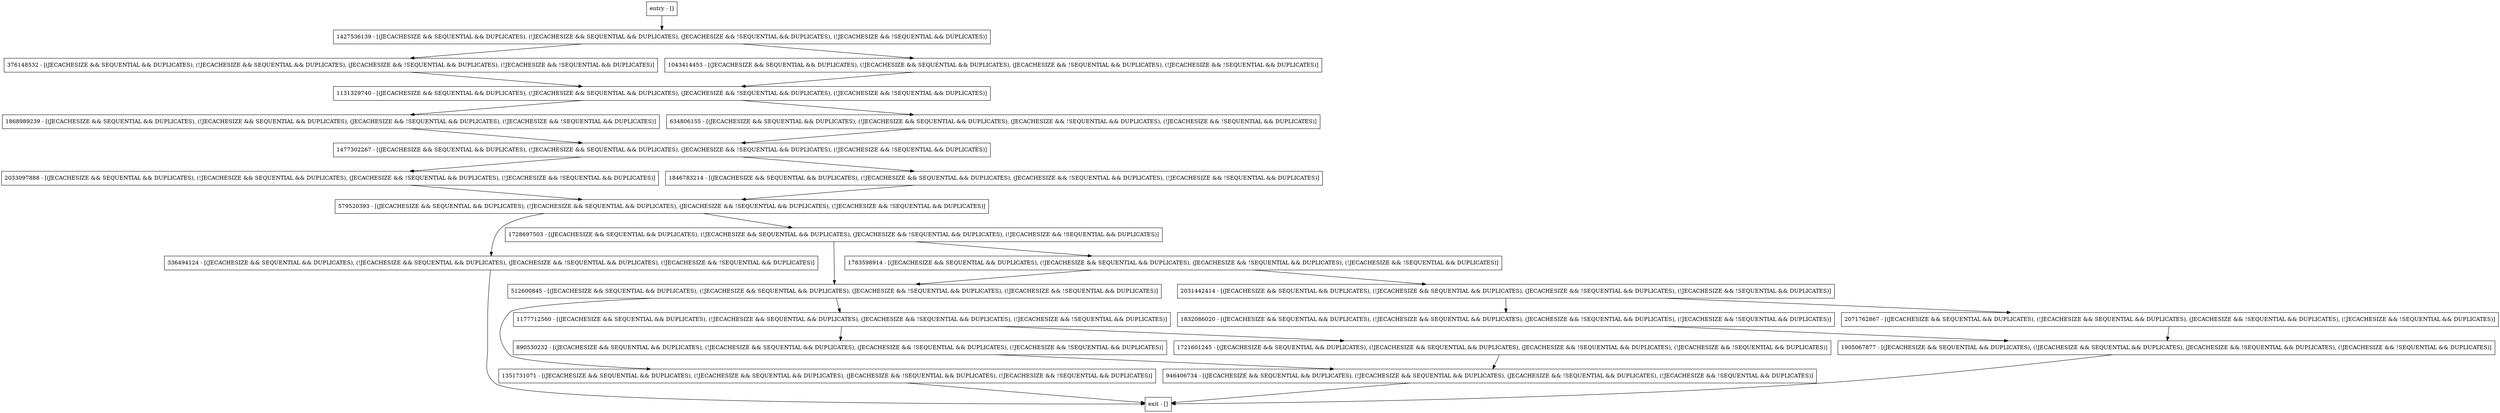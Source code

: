 digraph compare {
node [shape=record];
1131329740 [label="1131329740 - [(JECACHESIZE && SEQUENTIAL && DUPLICATES), (!JECACHESIZE && SEQUENTIAL && DUPLICATES), (JECACHESIZE && !SEQUENTIAL && DUPLICATES), (!JECACHESIZE && !SEQUENTIAL && DUPLICATES)]"];
2033097888 [label="2033097888 - [(JECACHESIZE && SEQUENTIAL && DUPLICATES), (!JECACHESIZE && SEQUENTIAL && DUPLICATES), (JECACHESIZE && !SEQUENTIAL && DUPLICATES), (!JECACHESIZE && !SEQUENTIAL && DUPLICATES)]"];
512600845 [label="512600845 - [(JECACHESIZE && SEQUENTIAL && DUPLICATES), (!JECACHESIZE && SEQUENTIAL && DUPLICATES), (JECACHESIZE && !SEQUENTIAL && DUPLICATES), (!JECACHESIZE && !SEQUENTIAL && DUPLICATES)]"];
579520393 [label="579520393 - [(JECACHESIZE && SEQUENTIAL && DUPLICATES), (!JECACHESIZE && SEQUENTIAL && DUPLICATES), (JECACHESIZE && !SEQUENTIAL && DUPLICATES), (!JECACHESIZE && !SEQUENTIAL && DUPLICATES)]"];
2031442414 [label="2031442414 - [(JECACHESIZE && SEQUENTIAL && DUPLICATES), (!JECACHESIZE && SEQUENTIAL && DUPLICATES), (JECACHESIZE && !SEQUENTIAL && DUPLICATES), (!JECACHESIZE && !SEQUENTIAL && DUPLICATES)]"];
1868989239 [label="1868989239 - [(JECACHESIZE && SEQUENTIAL && DUPLICATES), (!JECACHESIZE && SEQUENTIAL && DUPLICATES), (JECACHESIZE && !SEQUENTIAL && DUPLICATES), (!JECACHESIZE && !SEQUENTIAL && DUPLICATES)]"];
1846783214 [label="1846783214 - [(JECACHESIZE && SEQUENTIAL && DUPLICATES), (!JECACHESIZE && SEQUENTIAL && DUPLICATES), (JECACHESIZE && !SEQUENTIAL && DUPLICATES), (!JECACHESIZE && !SEQUENTIAL && DUPLICATES)]"];
890530232 [label="890530232 - [(JECACHESIZE && SEQUENTIAL && DUPLICATES), (!JECACHESIZE && SEQUENTIAL && DUPLICATES), (JECACHESIZE && !SEQUENTIAL && DUPLICATES), (!JECACHESIZE && !SEQUENTIAL && DUPLICATES)]"];
1427536139 [label="1427536139 - [(JECACHESIZE && SEQUENTIAL && DUPLICATES), (!JECACHESIZE && SEQUENTIAL && DUPLICATES), (JECACHESIZE && !SEQUENTIAL && DUPLICATES), (!JECACHESIZE && !SEQUENTIAL && DUPLICATES)]"];
336494124 [label="336494124 - [(JECACHESIZE && SEQUENTIAL && DUPLICATES), (!JECACHESIZE && SEQUENTIAL && DUPLICATES), (JECACHESIZE && !SEQUENTIAL && DUPLICATES), (!JECACHESIZE && !SEQUENTIAL && DUPLICATES)]"];
946406734 [label="946406734 - [(JECACHESIZE && SEQUENTIAL && DUPLICATES), (!JECACHESIZE && SEQUENTIAL && DUPLICATES), (JECACHESIZE && !SEQUENTIAL && DUPLICATES), (!JECACHESIZE && !SEQUENTIAL && DUPLICATES)]"];
1905067877 [label="1905067877 - [(JECACHESIZE && SEQUENTIAL && DUPLICATES), (!JECACHESIZE && SEQUENTIAL && DUPLICATES), (JECACHESIZE && !SEQUENTIAL && DUPLICATES), (!JECACHESIZE && !SEQUENTIAL && DUPLICATES)]"];
1728697503 [label="1728697503 - [(JECACHESIZE && SEQUENTIAL && DUPLICATES), (!JECACHESIZE && SEQUENTIAL && DUPLICATES), (JECACHESIZE && !SEQUENTIAL && DUPLICATES), (!JECACHESIZE && !SEQUENTIAL && DUPLICATES)]"];
1477302267 [label="1477302267 - [(JECACHESIZE && SEQUENTIAL && DUPLICATES), (!JECACHESIZE && SEQUENTIAL && DUPLICATES), (JECACHESIZE && !SEQUENTIAL && DUPLICATES), (!JECACHESIZE && !SEQUENTIAL && DUPLICATES)]"];
1721601245 [label="1721601245 - [(JECACHESIZE && SEQUENTIAL && DUPLICATES), (!JECACHESIZE && SEQUENTIAL && DUPLICATES), (JECACHESIZE && !SEQUENTIAL && DUPLICATES), (!JECACHESIZE && !SEQUENTIAL && DUPLICATES)]"];
entry [label="entry - []"];
exit [label="exit - []"];
1351731071 [label="1351731071 - [(JECACHESIZE && SEQUENTIAL && DUPLICATES), (!JECACHESIZE && SEQUENTIAL && DUPLICATES), (JECACHESIZE && !SEQUENTIAL && DUPLICATES), (!JECACHESIZE && !SEQUENTIAL && DUPLICATES)]"];
1177712560 [label="1177712560 - [(JECACHESIZE && SEQUENTIAL && DUPLICATES), (!JECACHESIZE && SEQUENTIAL && DUPLICATES), (JECACHESIZE && !SEQUENTIAL && DUPLICATES), (!JECACHESIZE && !SEQUENTIAL && DUPLICATES)]"];
376148532 [label="376148532 - [(JECACHESIZE && SEQUENTIAL && DUPLICATES), (!JECACHESIZE && SEQUENTIAL && DUPLICATES), (JECACHESIZE && !SEQUENTIAL && DUPLICATES), (!JECACHESIZE && !SEQUENTIAL && DUPLICATES)]"];
634806155 [label="634806155 - [(JECACHESIZE && SEQUENTIAL && DUPLICATES), (!JECACHESIZE && SEQUENTIAL && DUPLICATES), (JECACHESIZE && !SEQUENTIAL && DUPLICATES), (!JECACHESIZE && !SEQUENTIAL && DUPLICATES)]"];
1832086020 [label="1832086020 - [(JECACHESIZE && SEQUENTIAL && DUPLICATES), (!JECACHESIZE && SEQUENTIAL && DUPLICATES), (JECACHESIZE && !SEQUENTIAL && DUPLICATES), (!JECACHESIZE && !SEQUENTIAL && DUPLICATES)]"];
2071762867 [label="2071762867 - [(JECACHESIZE && SEQUENTIAL && DUPLICATES), (!JECACHESIZE && SEQUENTIAL && DUPLICATES), (JECACHESIZE && !SEQUENTIAL && DUPLICATES), (!JECACHESIZE && !SEQUENTIAL && DUPLICATES)]"];
1783598914 [label="1783598914 - [(JECACHESIZE && SEQUENTIAL && DUPLICATES), (!JECACHESIZE && SEQUENTIAL && DUPLICATES), (JECACHESIZE && !SEQUENTIAL && DUPLICATES), (!JECACHESIZE && !SEQUENTIAL && DUPLICATES)]"];
1043414453 [label="1043414453 - [(JECACHESIZE && SEQUENTIAL && DUPLICATES), (!JECACHESIZE && SEQUENTIAL && DUPLICATES), (JECACHESIZE && !SEQUENTIAL && DUPLICATES), (!JECACHESIZE && !SEQUENTIAL && DUPLICATES)]"];
entry;
exit;
1131329740 -> 1868989239;
1131329740 -> 634806155;
2033097888 -> 579520393;
512600845 -> 1351731071;
512600845 -> 1177712560;
579520393 -> 336494124;
579520393 -> 1728697503;
2031442414 -> 1832086020;
2031442414 -> 2071762867;
1868989239 -> 1477302267;
1846783214 -> 579520393;
890530232 -> 946406734;
1427536139 -> 376148532;
1427536139 -> 1043414453;
336494124 -> exit;
946406734 -> exit;
1905067877 -> exit;
1728697503 -> 512600845;
1728697503 -> 1783598914;
1477302267 -> 1846783214;
1477302267 -> 2033097888;
1721601245 -> 946406734;
entry -> 1427536139;
1351731071 -> exit;
1177712560 -> 890530232;
1177712560 -> 1721601245;
376148532 -> 1131329740;
634806155 -> 1477302267;
1832086020 -> 1905067877;
2071762867 -> 1905067877;
1783598914 -> 512600845;
1783598914 -> 2031442414;
1043414453 -> 1131329740;
}
